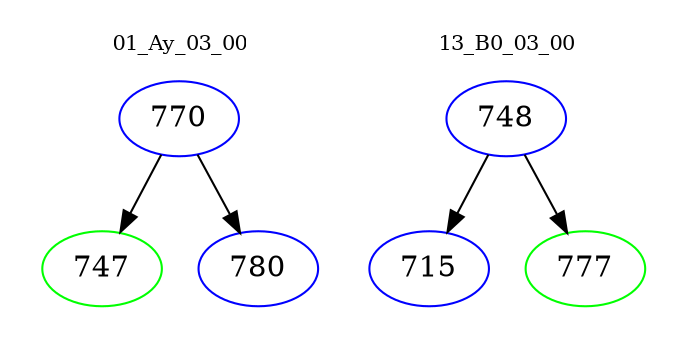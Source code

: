 digraph{
subgraph cluster_0 {
color = white
label = "01_Ay_03_00";
fontsize=10;
T0_770 [label="770", color="blue"]
T0_770 -> T0_747 [color="black"]
T0_747 [label="747", color="green"]
T0_770 -> T0_780 [color="black"]
T0_780 [label="780", color="blue"]
}
subgraph cluster_1 {
color = white
label = "13_B0_03_00";
fontsize=10;
T1_748 [label="748", color="blue"]
T1_748 -> T1_715 [color="black"]
T1_715 [label="715", color="blue"]
T1_748 -> T1_777 [color="black"]
T1_777 [label="777", color="green"]
}
}
